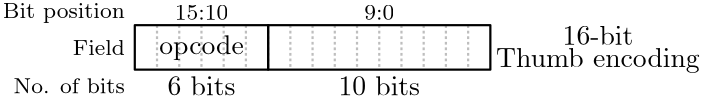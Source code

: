 <?xml version="1.0"?>
<!DOCTYPE ipe SYSTEM "ipe.dtd">
<ipe version="70218" creator="Ipe 7.2.23">
<info created="D:20190918220133" modified="D:20210331233559"/>
<ipestyle name="basic">
<symbol name="arrow/arc(spx)">
<path stroke="sym-stroke" fill="sym-stroke" pen="sym-pen">
0 0 m
-1 0.333 l
-1 -0.333 l
h
</path>
</symbol>
<symbol name="arrow/farc(spx)">
<path stroke="sym-stroke" fill="white" pen="sym-pen">
0 0 m
-1 0.333 l
-1 -0.333 l
h
</path>
</symbol>
<symbol name="arrow/ptarc(spx)">
<path stroke="sym-stroke" fill="sym-stroke" pen="sym-pen">
0 0 m
-1 0.333 l
-0.8 0 l
-1 -0.333 l
h
</path>
</symbol>
<symbol name="arrow/fptarc(spx)">
<path stroke="sym-stroke" fill="white" pen="sym-pen">
0 0 m
-1 0.333 l
-0.8 0 l
-1 -0.333 l
h
</path>
</symbol>
<symbol name="mark/circle(sx)" transformations="translations">
<path fill="sym-stroke">
0.6 0 0 0.6 0 0 e
0.4 0 0 0.4 0 0 e
</path>
</symbol>
<symbol name="mark/disk(sx)" transformations="translations">
<path fill="sym-stroke">
0.6 0 0 0.6 0 0 e
</path>
</symbol>
<symbol name="mark/fdisk(sfx)" transformations="translations">
<group>
<path fill="sym-fill">
0.5 0 0 0.5 0 0 e
</path>
<path fill="sym-stroke" fillrule="eofill">
0.6 0 0 0.6 0 0 e
0.4 0 0 0.4 0 0 e
</path>
</group>
</symbol>
<symbol name="mark/box(sx)" transformations="translations">
<path fill="sym-stroke" fillrule="eofill">
-0.6 -0.6 m
0.6 -0.6 l
0.6 0.6 l
-0.6 0.6 l
h
-0.4 -0.4 m
0.4 -0.4 l
0.4 0.4 l
-0.4 0.4 l
h
</path>
</symbol>
<symbol name="mark/square(sx)" transformations="translations">
<path fill="sym-stroke">
-0.6 -0.6 m
0.6 -0.6 l
0.6 0.6 l
-0.6 0.6 l
h
</path>
</symbol>
<symbol name="mark/fsquare(sfx)" transformations="translations">
<group>
<path fill="sym-fill">
-0.5 -0.5 m
0.5 -0.5 l
0.5 0.5 l
-0.5 0.5 l
h
</path>
<path fill="sym-stroke" fillrule="eofill">
-0.6 -0.6 m
0.6 -0.6 l
0.6 0.6 l
-0.6 0.6 l
h
-0.4 -0.4 m
0.4 -0.4 l
0.4 0.4 l
-0.4 0.4 l
h
</path>
</group>
</symbol>
<symbol name="mark/cross(sx)" transformations="translations">
<group>
<path fill="sym-stroke">
-0.43 -0.57 m
0.57 0.43 l
0.43 0.57 l
-0.57 -0.43 l
h
</path>
<path fill="sym-stroke">
-0.43 0.57 m
0.57 -0.43 l
0.43 -0.57 l
-0.57 0.43 l
h
</path>
</group>
</symbol>
<symbol name="arrow/fnormal(spx)">
<path stroke="sym-stroke" fill="white" pen="sym-pen">
0 0 m
-1 0.333 l
-1 -0.333 l
h
</path>
</symbol>
<symbol name="arrow/pointed(spx)">
<path stroke="sym-stroke" fill="sym-stroke" pen="sym-pen">
0 0 m
-1 0.333 l
-0.8 0 l
-1 -0.333 l
h
</path>
</symbol>
<symbol name="arrow/fpointed(spx)">
<path stroke="sym-stroke" fill="white" pen="sym-pen">
0 0 m
-1 0.333 l
-0.8 0 l
-1 -0.333 l
h
</path>
</symbol>
<symbol name="arrow/linear(spx)">
<path stroke="sym-stroke" pen="sym-pen">
-1 0.333 m
0 0 l
-1 -0.333 l
</path>
</symbol>
<symbol name="arrow/fdouble(spx)">
<path stroke="sym-stroke" fill="white" pen="sym-pen">
0 0 m
-1 0.333 l
-1 -0.333 l
h
-1 0 m
-2 0.333 l
-2 -0.333 l
h
</path>
</symbol>
<symbol name="arrow/double(spx)">
<path stroke="sym-stroke" fill="sym-stroke" pen="sym-pen">
0 0 m
-1 0.333 l
-1 -0.333 l
h
-1 0 m
-2 0.333 l
-2 -0.333 l
h
</path>
</symbol>
<anglesize name="22.5 deg" value="22.5"/>
<anglesize name="30 deg" value="30"/>
<anglesize name="45 deg" value="45"/>
<anglesize name="60 deg" value="60"/>
<anglesize name="90 deg" value="90"/>
<arrowsize name="large" value="10"/>
<arrowsize name="small" value="5"/>
<arrowsize name="tiny" value="3"/>
<color name="blue1" value="0 0 1"/>
<color name="blue2" value="0 0 0.933"/>
<color name="blue3" value="0 0 0.804"/>
<color name="blue4" value="0 0 0.545"/>
<color name="brown" value="0.647 0.165 0.165"/>
<color name="darkblue" value="0 0 0.545"/>
<color name="darkcyan" value="0 0.545 0.545"/>
<color name="darkgray" value="0.663"/>
<color name="darkgreen" value="0 0.392 0"/>
<color name="darkmagenta" value="0.545 0 0.545"/>
<color name="darkorange" value="1 0.549 0"/>
<color name="darkred" value="0.545 0 0"/>
<color name="gold" value="1 0.843 0"/>
<color name="gray" value="0.745"/>
<color name="green" value="0 1 0"/>
<color name="green1" value="0 1 0"/>
<color name="green2" value="0 0.933 0"/>
<color name="green3" value="0 0.804 0"/>
<color name="green4" value="0 0.545 0"/>
<color name="lightblue" value="0.678 0.847 0.902"/>
<color name="lightcyan" value="0.878 1 1"/>
<color name="lightgray" value="0.827"/>
<color name="lightgreen" value="0.565 0.933 0.565"/>
<color name="lightyellow" value="1 1 0.878"/>
<color name="navy" value="0 0 0.502"/>
<color name="orange" value="1 0.647 0"/>
<color name="pink" value="1 0.753 0.796"/>
<color name="purple" value="0.627 0.125 0.941"/>
<color name="red1" value="1 0 0"/>
<color name="red2" value="0.933 0 0"/>
<color name="red3" value="0.804 0 0"/>
<color name="red4" value="0.545 0 0"/>
<color name="seagreen" value="0.18 0.545 0.341"/>
<color name="turquoise" value="0.251 0.878 0.816"/>
<color name="violet" value="0.933 0.51 0.933"/>
<color name="yellow" value="1 1 0"/>
<dashstyle name="dash dot dotted" value="[4 2 1 2 1 2] 0"/>
<dashstyle name="dash dotted" value="[4 2 1 2] 0"/>
<dashstyle name="dashed1" value="[1] 0"/>
<dashstyle name="dashed2" value="[2] 0"/>
<dashstyle name="dashed3" value="[4] 0"/>
<dashstyle name="dotted1" value="[1 1] 0"/>
<dashstyle name="dotted2" value="[1 2] 0"/>
<dashstyle name="dotted3" value="[1 3] 0"/>
<gridsize name="1 pts" value="1"/>
<gridsize name="10 pts (~3.5 mm)" value="10"/>
<gridsize name="14 pts (~5 mm)" value="14"/>
<gridsize name="16 pts (~6 mm)" value="16"/>
<gridsize name="2 pts" value="2"/>
<gridsize name="20 pts (~7 mm)" value="20"/>
<gridsize name="28 pts (~10 mm)" value="28"/>
<gridsize name="32 pts (~12 mm)" value="32"/>
<gridsize name="4 pts" value="4"/>
<gridsize name="56 pts (~20 mm)" value="56"/>
<gridsize name="8 pts (~3 mm)" value="8"/>
<opacity name="10%" value="0.1"/>
<opacity name="30%" value="0.3"/>
<opacity name="50%" value="0.5"/>
<opacity name="75%" value="0.75"/>
<pen name="fat" value="1.2"/>
<pen name="heavier" value="0.8"/>
<pen name="ultrafat" value="2"/>
<symbolsize name="large" value="5"/>
<symbolsize name="small" value="2"/>
<symbolsize name="tiny" value="1.1"/>
<textsize name="Huge" value="\Huge"/>
<textsize name="LARGE" value="\LARGE"/>
<textsize name="Large" value="\Large"/>
<textsize name="footnote" value="\footnotesize"/>
<textsize name="huge" value="\huge"/>
<textsize name="large" value="\large"/>
<textsize name="small" value="\small"/>
<textsize name="tiny" value="\tiny"/>
<textstyle name="center" begin="\begin{center}" end="\end{center}"/>
<textstyle name="item" begin="\begin{itemize}\item{}" end="\end{itemize}"/>
<textstyle name="itemize" begin="\begin{itemize}" end="\end{itemize}"/>
<layout paper="260 36" origin="0 0" frame="260 36"/>
<tiling name="falling" angle="-60" step="4" width="1"/>
<tiling name="rising" angle="30" step="4" width="1"/>
</ipestyle>
<page>
<layer name="alpha"/>
<view layers="alpha" active="alpha"/>
<path layer="alpha" matrix="1 0 0 1 124 3" stroke="gray" dash="dashed1" pen="heavier">
16 24 m
16 8 l
</path>
<path matrix="1 0 0 1 44 3" stroke="gray" dash="dashed1" pen="heavier">
16 24 m
16 8 l
</path>
<text matrix="1 0 0 1 -28 -144.07" transformations="translations" pos="234 164" stroke="black" type="label" width="25.46" height="6.918" depth="0" valign="baseline">16-bit</text>
<text matrix="1 0 0 1 6.3555 -126" transformations="translations" pos="60 155" stroke="black" type="label" width="19.289" height="5.136" depth="0" valign="baseline" size="footnote">15:10</text>
<text matrix="1 0 0 1 -31.4105 -114" transformations="translations" pos="166 143" stroke="black" type="label" width="10.821" height="5.136" depth="0" valign="baseline" size="footnote">9:0</text>
<path matrix="1 0 0 1 52 3" stroke="gray" dash="dashed1" pen="heavier">
16 24 m
16 8 l
</path>
<path matrix="1 0 0 1 60 3" stroke="gray" dash="dashed1" pen="heavier">
16 24 m
16 8 l
</path>
<path matrix="1 0 0 1 68 3" stroke="gray" dash="dashed1" pen="heavier">
16 24 m
16 8 l
</path>
<path matrix="1 0 0 1 76 3" stroke="gray" dash="dashed1" pen="heavier">
16 24 m
16 8 l
</path>
<path matrix="1 0 0 1 92 3" stroke="gray" dash="dashed1" pen="heavier">
16 24 m
16 8 l
</path>
<path matrix="1 0 0 1 100 3" stroke="gray" dash="dashed1" pen="heavier">
16 24 m
16 8 l
</path>
<path matrix="1 0 0 1 108 3" stroke="gray" dash="dashed1" pen="heavier">
16 24 m
16 8 l
</path>
<path matrix="1 0 0 1 116 3" stroke="gray" dash="dashed1" pen="heavier">
16 24 m
16 8 l
</path>
<path matrix="1 0 0 1 132 3" stroke="gray" dash="dashed1" pen="heavier">
16 24 m
16 8 l
</path>
<path matrix="1 0 0 1 140 3" stroke="gray" dash="dashed1" pen="heavier">
16 24 m
16 8 l
</path>
<path matrix="1 0 0 1 156 3" stroke="gray" dash="dashed1" pen="heavier">
16 24 m
16 8 l
</path>
<text matrix="1 0 0 1 -47.2045 -105.183" transformations="translations" pos="111 107" stroke="black" type="label" width="24.409" height="6.918" depth="0" valign="baseline">6 bits</text>
<text matrix="1 0 0 1 14.305 -105.183" transformations="translations" pos="111 107" stroke="black" type="label" width="29.39" height="6.918" depth="0" valign="baseline">10 bits</text>
<path matrix="1 0 0 1 84 3" stroke="gray" dash="dashed1" pen="heavier">
16 24 m
16 8 l
</path>
<path matrix="1 0 0 1 1 0" stroke="black" pen="heavier">
51 27 m
51 11 l
99 11 l
99 27 l
h
</path>
<path matrix="1 0 0 1 148 3" stroke="gray" dash="dashed1" pen="heavier">
16 24 m
16 8 l
</path>
<path stroke="black" pen="heavier">
100 27 m
100 11 l
180 11 l
180 27 l
h
</path>
<text matrix="1 0 0 1 -55.527 -125.38" transformations="translations" pos="60 155" stroke="black" type="label" width="43.914" height="5.446" depth="1.55" valign="baseline" size="footnote">Bit position</text>
<text matrix="1 0 0 1 -30.31 -138.767" transformations="translations" pos="60 155" stroke="black" type="label" width="18.697" height="5.535" depth="0" valign="baseline" size="footnote">Field</text>
<text matrix="1 0 0 1 -51.641 -152.492" transformations="translations" pos="60 155" stroke="black" type="label" width="40.028" height="5.535" depth="0" valign="baseline" size="footnote">No. of bits</text>
<text matrix="1 0 0 1 -51.938 -152.07" transformations="translations" pos="234 164" stroke="black" type="label" width="73.336" height="6.926" depth="1.93" valign="baseline">Thumb encoding</text>
<text matrix="1 0 0 1 -50.2205 -90.498" transformations="translations" pos="111 107" stroke="black" type="label" width="30.441" height="6.926" depth="1.93" valign="baseline">opcode</text>
</page>
</ipe>
